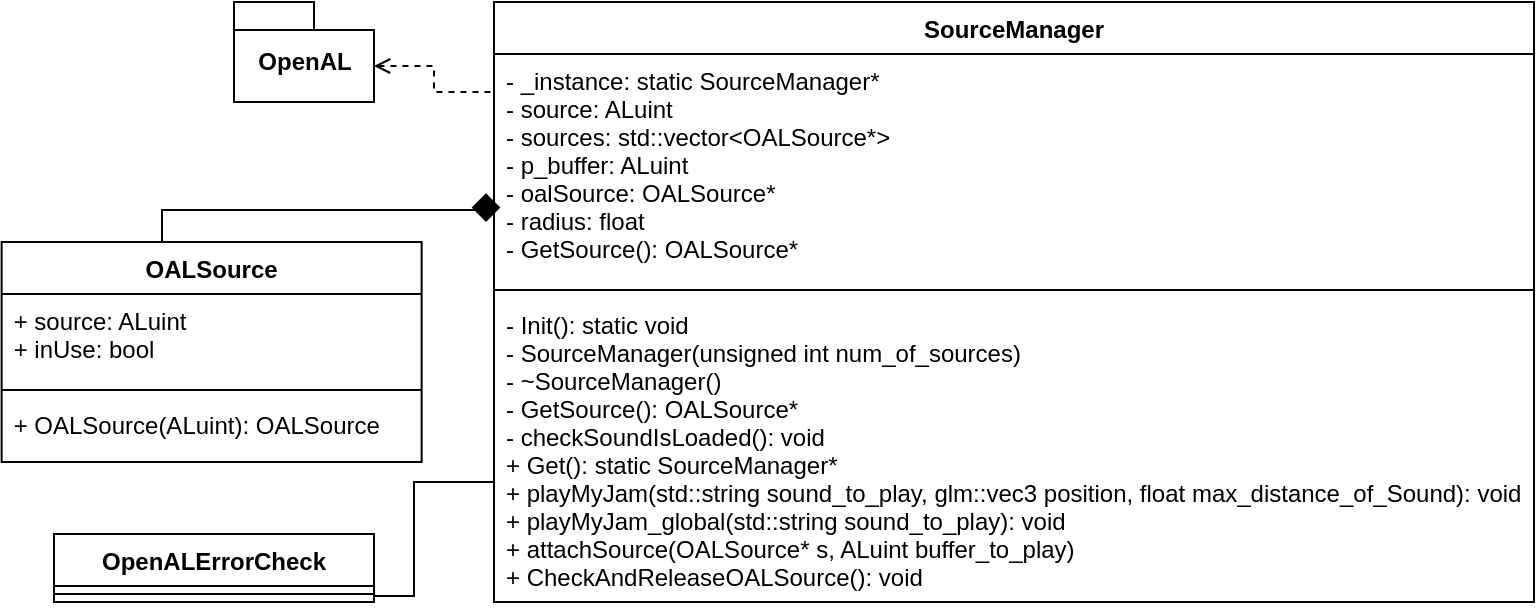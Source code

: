<mxfile version="14.1.8" type="device"><diagram id="C5RBs43oDa-KdzZeNtuy" name="Page-1"><mxGraphModel dx="1086" dy="806" grid="1" gridSize="10" guides="1" tooltips="1" connect="1" arrows="1" fold="1" page="1" pageScale="1" pageWidth="827" pageHeight="1169" math="0" shadow="0"><root><mxCell id="WIyWlLk6GJQsqaUBKTNV-0"/><mxCell id="WIyWlLk6GJQsqaUBKTNV-1" parent="WIyWlLk6GJQsqaUBKTNV-0"/><mxCell id="2mQOG_3nsVZFWOBLwMN0-0" value="SourceManager" style="swimlane;fontStyle=1;align=center;verticalAlign=top;childLayout=stackLayout;horizontal=1;startSize=26;horizontalStack=0;resizeParent=1;resizeParentMax=0;resizeLast=0;collapsible=1;marginBottom=0;" parent="WIyWlLk6GJQsqaUBKTNV-1" vertex="1"><mxGeometry x="280" y="10" width="520" height="300" as="geometry"/></mxCell><mxCell id="2mQOG_3nsVZFWOBLwMN0-1" value="- _instance: static SourceManager*&#10;- source: ALuint&#10;- sources: std::vector&lt;OALSource*&gt;&#10;- p_buffer: ALuint&#10;- oalSource: OALSource*&#10;- radius: float&#10;- GetSource(): OALSource*&#10;&#10;" style="text;strokeColor=none;fillColor=none;align=left;verticalAlign=top;spacingLeft=4;spacingRight=4;overflow=hidden;rotatable=0;points=[[0,0.5],[1,0.5]];portConstraint=eastwest;" parent="2mQOG_3nsVZFWOBLwMN0-0" vertex="1"><mxGeometry y="26" width="520" height="114" as="geometry"/></mxCell><mxCell id="2mQOG_3nsVZFWOBLwMN0-2" value="" style="line;strokeWidth=1;fillColor=none;align=left;verticalAlign=middle;spacingTop=-1;spacingLeft=3;spacingRight=3;rotatable=0;labelPosition=right;points=[];portConstraint=eastwest;" parent="2mQOG_3nsVZFWOBLwMN0-0" vertex="1"><mxGeometry y="140" width="520" height="8" as="geometry"/></mxCell><mxCell id="2mQOG_3nsVZFWOBLwMN0-3" value="- Init(): static void&#10;- SourceManager(unsigned int num_of_sources)&#10;- ~SourceManager()&#10;- GetSource(): OALSource*&#10;- checkSoundIsLoaded(): void&#10;+ Get(): static SourceManager*&#10;+ playMyJam(std::string sound_to_play, glm::vec3 position, float max_distance_of_Sound): void&#10;+ playMyJam_global(std::string sound_to_play): void&#10;+ attachSource(OALSource* s, ALuint buffer_to_play)&#10;+ CheckAndReleaseOALSource(): void" style="text;strokeColor=none;fillColor=none;align=left;verticalAlign=top;spacingLeft=4;spacingRight=4;overflow=hidden;rotatable=0;points=[[0,0.5],[1,0.5]];portConstraint=eastwest;" parent="2mQOG_3nsVZFWOBLwMN0-0" vertex="1"><mxGeometry y="148" width="520" height="152" as="geometry"/></mxCell><mxCell id="2mQOG_3nsVZFWOBLwMN0-14" style="edgeStyle=orthogonalEdgeStyle;rounded=0;orthogonalLoop=1;jettySize=auto;html=1;exitX=0;exitY=0;exitDx=70;exitDy=32;exitPerimeter=0;entryX=-0.002;entryY=0.167;entryDx=0;entryDy=0;entryPerimeter=0;endArrow=none;endFill=0;dashed=1;startArrow=open;startFill=0;" parent="WIyWlLk6GJQsqaUBKTNV-1" source="2mQOG_3nsVZFWOBLwMN0-13" target="2mQOG_3nsVZFWOBLwMN0-1" edge="1"><mxGeometry relative="1" as="geometry"/></mxCell><mxCell id="2mQOG_3nsVZFWOBLwMN0-13" value="OpenAL" style="shape=folder;fontStyle=1;spacingTop=10;tabWidth=40;tabHeight=14;tabPosition=left;html=1;" parent="WIyWlLk6GJQsqaUBKTNV-1" vertex="1"><mxGeometry x="150" y="10" width="70" height="50" as="geometry"/></mxCell><mxCell id="2mQOG_3nsVZFWOBLwMN0-19" style="edgeStyle=orthogonalEdgeStyle;rounded=0;orthogonalLoop=1;jettySize=auto;html=1;endArrow=diamond;endFill=1;strokeWidth=1;startSize=8;endSize=12;exitX=0.5;exitY=0;exitDx=0;exitDy=0;" parent="WIyWlLk6GJQsqaUBKTNV-1" source="2mQOG_3nsVZFWOBLwMN0-15" edge="1"><mxGeometry relative="1" as="geometry"><mxPoint x="125" y="520" as="sourcePoint"/><mxPoint x="276" y="120" as="targetPoint"/><Array as="points"><mxPoint x="114" y="150"/><mxPoint x="114" y="114"/></Array></mxGeometry></mxCell><mxCell id="2mQOG_3nsVZFWOBLwMN0-15" value="OALSource" style="swimlane;fontStyle=1;align=center;verticalAlign=top;childLayout=stackLayout;horizontal=1;startSize=26;horizontalStack=0;resizeParent=1;resizeParentMax=0;resizeLast=0;collapsible=1;marginBottom=0;" parent="WIyWlLk6GJQsqaUBKTNV-1" vertex="1"><mxGeometry x="33.82" y="130" width="210" height="110" as="geometry"/></mxCell><mxCell id="2mQOG_3nsVZFWOBLwMN0-16" value="+ source: ALuint&#10;+ inUse: bool&#10;" style="text;strokeColor=none;fillColor=none;align=left;verticalAlign=top;spacingLeft=4;spacingRight=4;overflow=hidden;rotatable=0;points=[[0,0.5],[1,0.5]];portConstraint=eastwest;" parent="2mQOG_3nsVZFWOBLwMN0-15" vertex="1"><mxGeometry y="26" width="210" height="44" as="geometry"/></mxCell><mxCell id="2mQOG_3nsVZFWOBLwMN0-17" value="" style="line;strokeWidth=1;fillColor=none;align=left;verticalAlign=middle;spacingTop=-1;spacingLeft=3;spacingRight=3;rotatable=0;labelPosition=right;points=[];portConstraint=eastwest;" parent="2mQOG_3nsVZFWOBLwMN0-15" vertex="1"><mxGeometry y="70" width="210" height="8" as="geometry"/></mxCell><mxCell id="2mQOG_3nsVZFWOBLwMN0-18" value="+ OALSource(ALuint): OALSource" style="text;strokeColor=none;fillColor=none;align=left;verticalAlign=top;spacingLeft=4;spacingRight=4;overflow=hidden;rotatable=0;points=[[0,0.5],[1,0.5]];portConstraint=eastwest;" parent="2mQOG_3nsVZFWOBLwMN0-15" vertex="1"><mxGeometry y="78" width="210" height="32" as="geometry"/></mxCell><mxCell id="2mQOG_3nsVZFWOBLwMN0-22" value="OpenALErrorCheck" style="swimlane;fontStyle=1;align=center;verticalAlign=top;childLayout=stackLayout;horizontal=1;startSize=26;horizontalStack=0;resizeParent=1;resizeParentMax=0;resizeLast=0;collapsible=1;marginBottom=0;" parent="WIyWlLk6GJQsqaUBKTNV-1" vertex="1"><mxGeometry x="60.0" y="276" width="160" height="34" as="geometry"/></mxCell><mxCell id="2mQOG_3nsVZFWOBLwMN0-23" value="" style="line;strokeWidth=1;fillColor=none;align=left;verticalAlign=middle;spacingTop=-1;spacingLeft=3;spacingRight=3;rotatable=0;labelPosition=right;points=[];portConstraint=eastwest;" parent="2mQOG_3nsVZFWOBLwMN0-22" vertex="1"><mxGeometry y="26" width="160" height="8" as="geometry"/></mxCell><mxCell id="2mQOG_3nsVZFWOBLwMN0-24" style="edgeStyle=orthogonalEdgeStyle;rounded=0;orthogonalLoop=1;jettySize=auto;html=1;exitX=1;exitY=0.25;exitDx=0;exitDy=0;entryX=0;entryY=0.915;entryDx=0;entryDy=0;entryPerimeter=0;endArrow=none;endFill=0;" parent="WIyWlLk6GJQsqaUBKTNV-1" source="2mQOG_3nsVZFWOBLwMN0-22" target="2mQOG_3nsVZFWOBLwMN0-1" edge="1"><mxGeometry relative="1" as="geometry"><mxPoint x="118.82" y="639" as="sourcePoint"/><mxPoint x="280.005" y="519.078" as="targetPoint"/><Array as="points"><mxPoint x="220" y="307"/><mxPoint x="240" y="307"/><mxPoint x="240" y="250"/><mxPoint x="280" y="250"/></Array></mxGeometry></mxCell></root></mxGraphModel></diagram></mxfile>